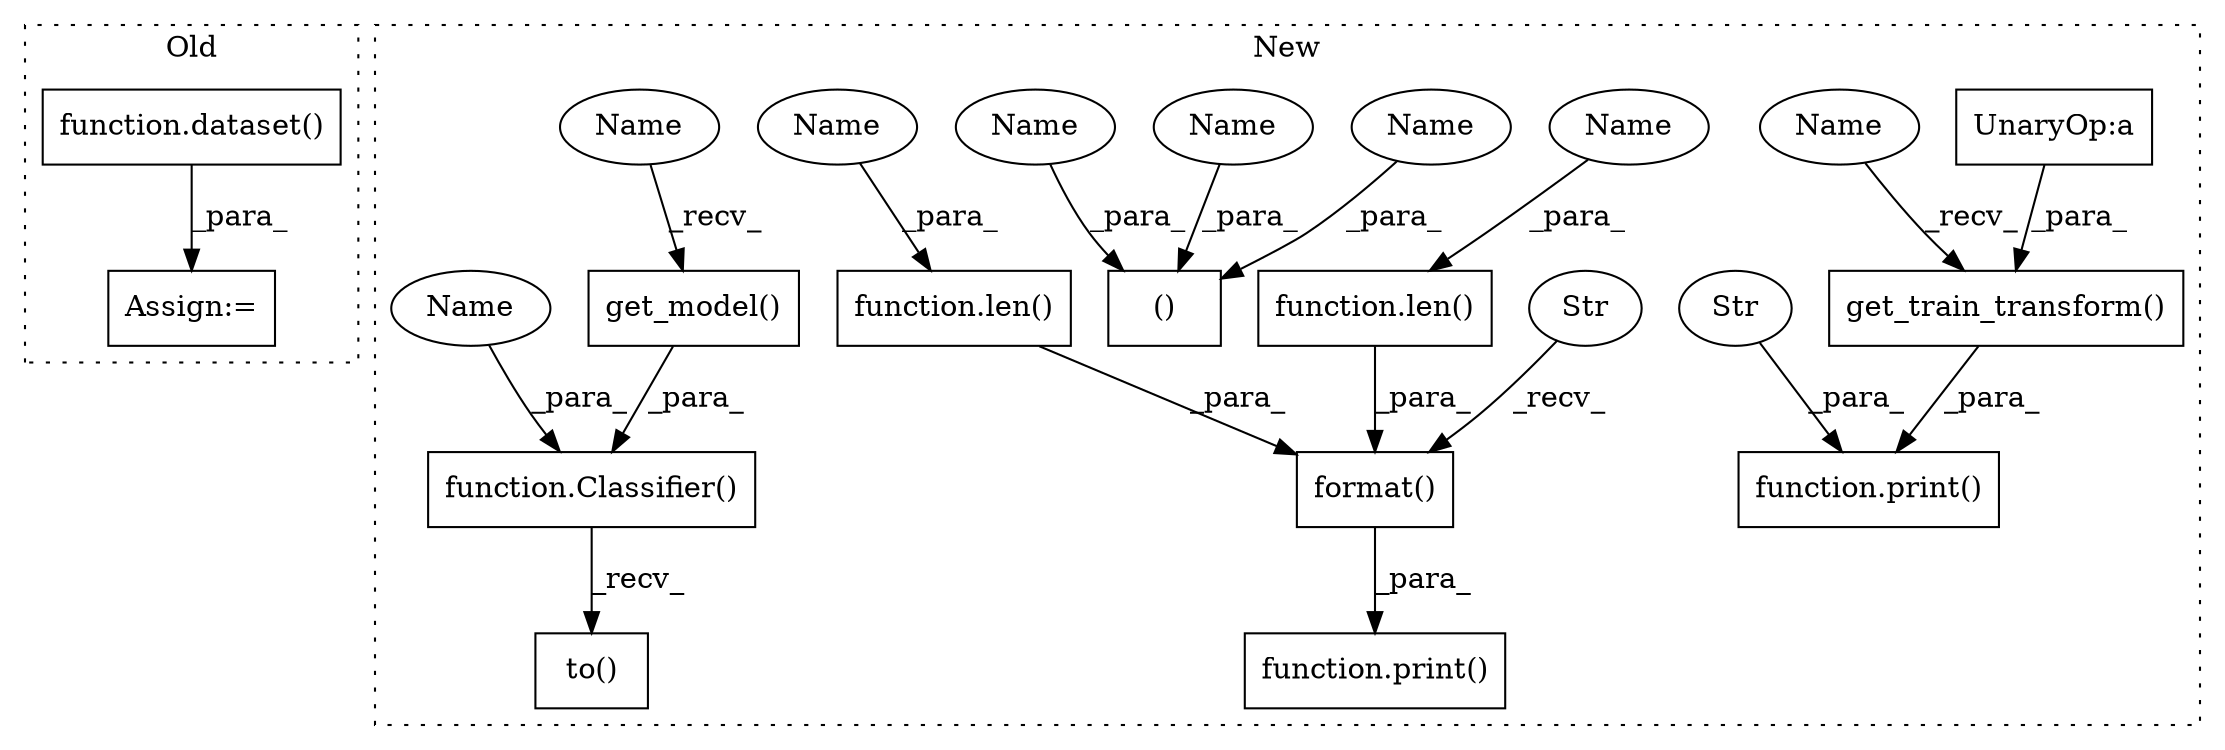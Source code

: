 digraph G {
subgraph cluster0 {
1 [label="function.dataset()" a="75" s="2193" l="94" shape="box"];
7 [label="Assign:=" a="68" s="2190" l="3" shape="box"];
label = "Old";
style="dotted";
}
subgraph cluster1 {
2 [label="get_model()" a="75" s="2320,2362" l="16,1" shape="box"];
3 [label="get_train_transform()" a="75" s="1337,1420" l="26,1" shape="box"];
4 [label="UnaryOp:a" a="61" s="1384" l="17" shape="box"];
5 [label="function.print()" a="75" s="1489,1531" l="6,1" shape="box"];
6 [label="Str" a="66" s="1495" l="19" shape="ellipse"];
8 [label="to()" a="75" s="2504,2594" l="84,1" shape="box"];
9 [label="function.Classifier()" a="75" s="2504,2536" l="11,48" shape="box"];
10 [label="()" a="54" s="1595" l="26" shape="box"];
11 [label="function.len()" a="75" s="2203,2218" l="4,1" shape="box"];
12 [label="function.print()" a="75" s="2120,2220" l="6,1" shape="box"];
13 [label="function.len()" a="75" s="2183,2200" l="4,1" shape="box"];
14 [label="format()" a="75" s="2126,2219" l="57,1" shape="box"];
15 [label="Str" a="66" s="2126" l="49" shape="ellipse"];
16 [label="Name" a="87" s="2187" l="13" shape="ellipse"];
17 [label="Name" a="87" s="1582" l="13" shape="ellipse"];
18 [label="Name" a="87" s="2525" l="11" shape="ellipse"];
19 [label="Name" a="87" s="1610" l="11" shape="ellipse"];
20 [label="Name" a="87" s="2207" l="11" shape="ellipse"];
21 [label="Name" a="87" s="1597" l="11" shape="ellipse"];
22 [label="Name" a="87" s="2320" l="5" shape="ellipse"];
23 [label="Name" a="87" s="1337" l="5" shape="ellipse"];
label = "New";
style="dotted";
}
1 -> 7 [label="_para_"];
2 -> 9 [label="_para_"];
3 -> 5 [label="_para_"];
4 -> 3 [label="_para_"];
6 -> 5 [label="_para_"];
9 -> 8 [label="_recv_"];
11 -> 14 [label="_para_"];
13 -> 14 [label="_para_"];
14 -> 12 [label="_para_"];
15 -> 14 [label="_recv_"];
16 -> 13 [label="_para_"];
17 -> 10 [label="_para_"];
18 -> 9 [label="_para_"];
19 -> 10 [label="_para_"];
20 -> 11 [label="_para_"];
21 -> 10 [label="_para_"];
22 -> 2 [label="_recv_"];
23 -> 3 [label="_recv_"];
}